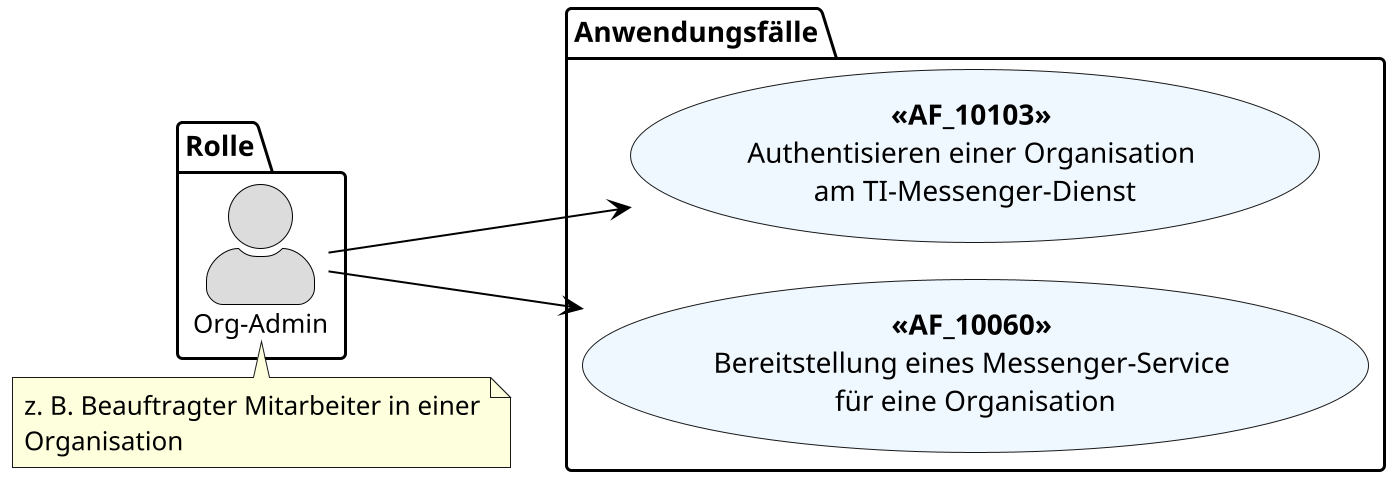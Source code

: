 @startuml
/'
# TI-Messenger 1.1
# TI-Messenger-Dienst
# Use Case Diagram
# Name: Org-Admin - Anwendungsfaelle
'/
!pragma layout smetana

skinparam actorStyle awesome
left to right direction
scale 6/3

skinparam sequence {
ArrowColor black
ArrowFontSize 17
ActorBorderColor black
LifeLineBorderColor black
LifeLineBackgroundColor Gainsboro

ParticipantBorderColor Motivation
ParticipantBackgroundColor Motivation
ParticipantFontName Impact
ParticipantFontSize 20
ParticipantFontColor black
ParticipantBorderColor Black
ParticipantBackgroundColor MOTIVATION

ActorBackgroundColor Gainsboro
ActorFontColor black
ActorFontSize 13
ActorFontName Aapex
}

package Rolle {
  actor "Org-Admin" as oa
}

package Anwendungsfälle {
  usecase "**<<AF_10103>>** \nAuthentisieren einer Organisation \nam TI-Messenger-Dienst" as UC1 #AliceBlue
  usecase "**<<AF_10060>>** \nBereitstellung eines Messenger-Service \nfür eine Organisation" as UC2 #AliceBlue
}

oa --> UC1
oa --> UC2

note top of (oa)
  z. B. Beauftragter Mitarbeiter in einer
  Organisation
end note
@enduml
